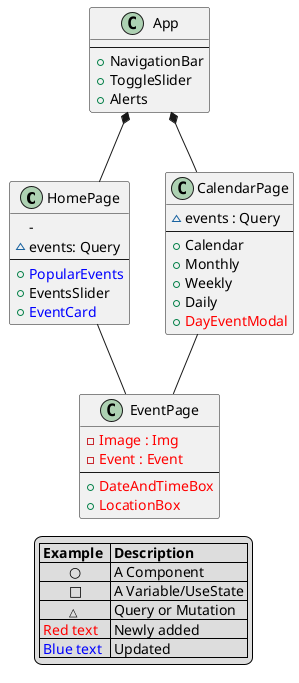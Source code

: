 @startuml FrontEndClassDiagram
class HomePage {
    - 
    ~ events: Query
    --
    + <color:Blue>PopularEvents
    + EventsSlider
    + <color:blue>EventCard
}

class App {
    --
    + NavigationBar
    + ToggleSlider
    + Alerts
}
class CalendarPage {
    ~ events : Query
    --
    + Calendar
    + Monthly
    + Weekly
    + Daily
    + <color:red>DayEventModal
}
class EventPage {
    -<color:red>Image : Img
    -<color:red>Event : Event
    --
    + <color:red>DateAndTimeBox
    + <color:red>LocationBox
}

App*-- HomePage 
App*-- CalendarPage   
HomePage-- EventPage
CalendarPage-- EventPage

legend
    |= Example  |= Description |
    |        ○ | A Component |
    |        □ | A Variable/UseState |
    |        <size:11>△ | Query or Mutation |
    |<color:red> Red text | Newly added|
    |<color:blue> Blue text | Updated |
endlegend
@enduml


class AddEventPage {
}
class VerifyPage {
}
class AccountPage {
}
class LoginPage {
    }
